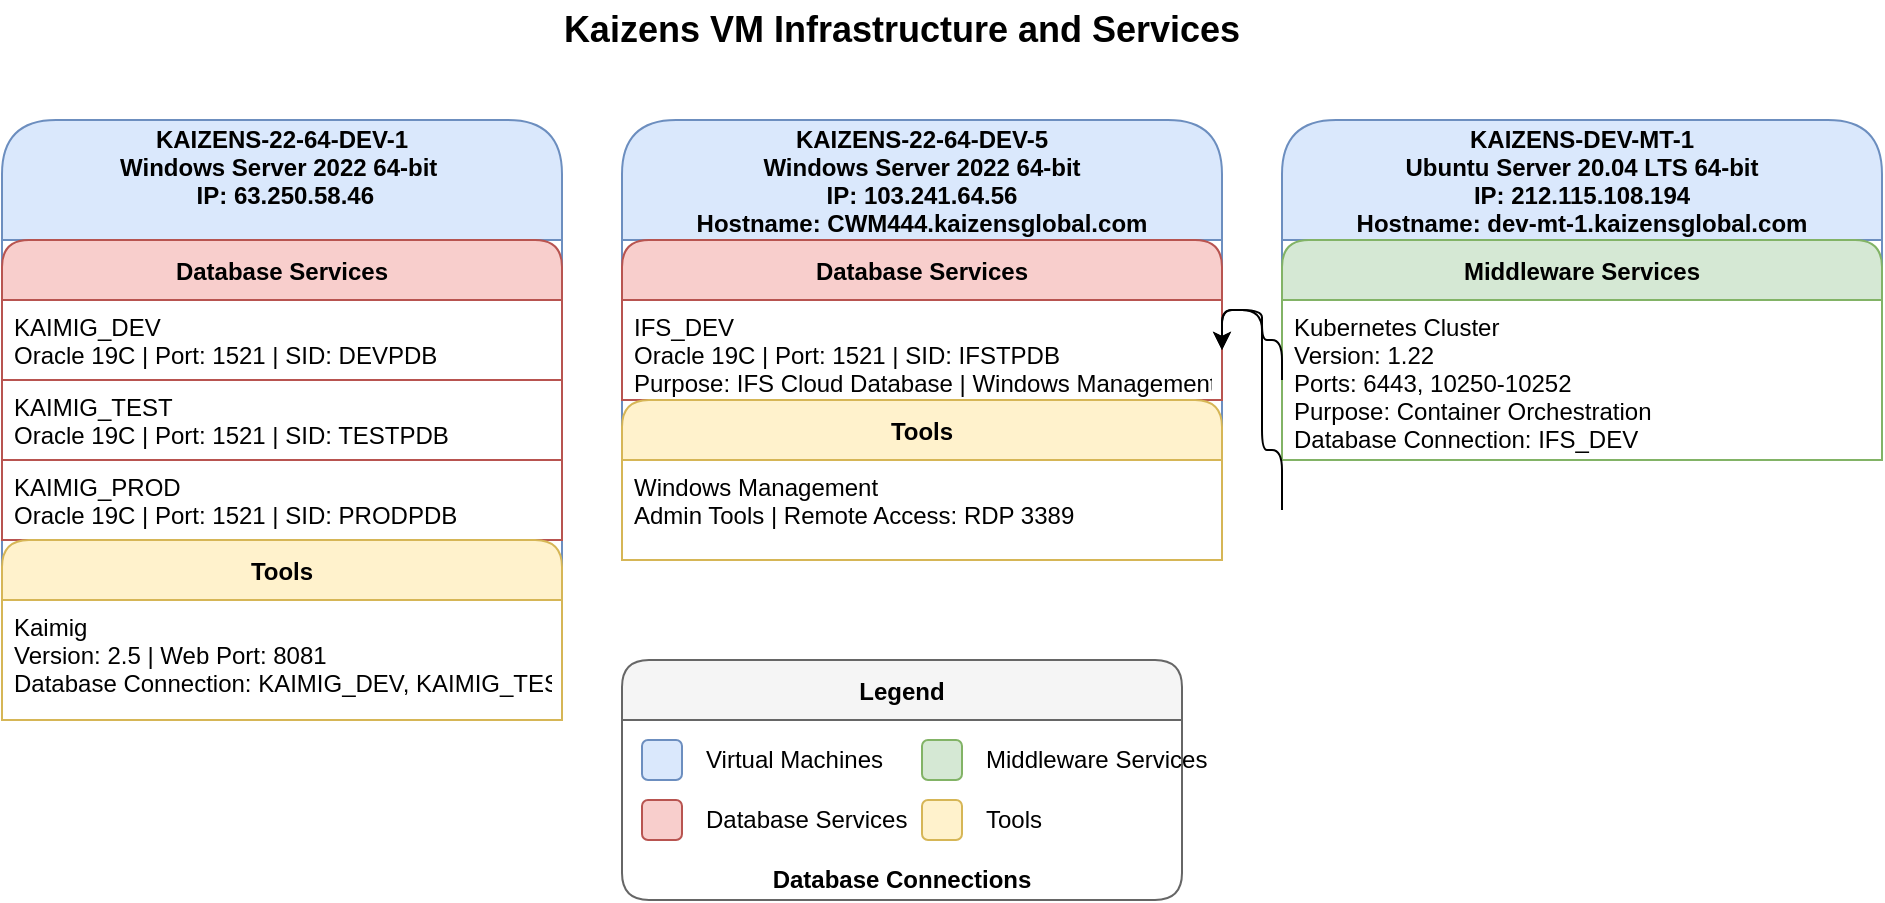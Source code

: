 <mxfile version="26.2.12">
  <diagram name="VM Infrastructure" id="8oN0qPMcyhiYN6_o2w6N">
    <mxGraphModel dx="1027" dy="389" grid="1" gridSize="10" guides="1" tooltips="1" connect="1" arrows="1" fold="1" page="1" pageScale="1" pageWidth="850" pageHeight="1100" math="0" shadow="0">
      <root>
        <mxCell id="0" />
        <mxCell id="1" parent="0" />
        <mxCell id="b59qAqlhpFBf0_vZaXXu-46" value="Kaizens VM Infrastructure and Services" style="text;html=1;strokeColor=none;fillColor=none;align=center;verticalAlign=middle;whiteSpace=wrap;rounded=0;fontSize=18;fontStyle=1" vertex="1" parent="1">
          <mxGeometry x="250" y="20" width="600" height="30" as="geometry" />
        </mxCell>
        <mxCell id="b59qAqlhpFBf0_vZaXXu-47" value="KAIZENS-22-64-DEV-1&#xa;Windows Server 2022 64-bit &#xa; IP: 63.250.58.46&#xa;" style="swimlane;fontStyle=1;childLayout=stackLayout;horizontal=1;startSize=60;horizontalStack=0;resizeParent=1;resizeParentMax=0;resizeLast=0;collapsible=1;marginBottom=0;fillColor=#dae8fc;strokeColor=#6c8ebf;rounded=1;" vertex="1" parent="1">
          <mxGeometry x="100" y="80" width="280" height="300" as="geometry" />
        </mxCell>
        <mxCell id="b59qAqlhpFBf0_vZaXXu-48" value="Database Services" style="swimlane;fontStyle=1;childLayout=stackLayout;horizontal=1;startSize=30;horizontalStack=0;resizeParent=1;resizeParentMax=0;resizeLast=0;collapsible=1;marginBottom=0;fillColor=#f8cecc;strokeColor=#b85450;rounded=1;" vertex="1" parent="b59qAqlhpFBf0_vZaXXu-47">
          <mxGeometry y="60" width="280" height="150" as="geometry" />
        </mxCell>
        <mxCell id="b59qAqlhpFBf0_vZaXXu-49" value="KAIMIG_DEV&#xa;Oracle 19C | Port: 1521 | SID: DEVPDB    " style="text;strokeColor=#b85450;fillColor=#ffffff;align=left;verticalAlign=top;spacingLeft=4;spacingRight=4;overflow=hidden;rotatable=0;points=[[0,0.5],[1,0.5]];portConstraint=eastwest;" vertex="1" parent="b59qAqlhpFBf0_vZaXXu-48">
          <mxGeometry y="30" width="280" height="40" as="geometry" />
        </mxCell>
        <mxCell id="b59qAqlhpFBf0_vZaXXu-50" value="KAIMIG_TEST&#xa;Oracle 19C | Port: 1521 | SID: TESTPDB" style="text;strokeColor=#b85450;fillColor=#ffffff;align=left;verticalAlign=top;spacingLeft=4;spacingRight=4;overflow=hidden;rotatable=0;points=[[0,0.5],[1,0.5]];portConstraint=eastwest;" vertex="1" parent="b59qAqlhpFBf0_vZaXXu-48">
          <mxGeometry y="70" width="280" height="40" as="geometry" />
        </mxCell>
        <mxCell id="b59qAqlhpFBf0_vZaXXu-112" value="KAIMIG_PROD&#xa;Oracle 19C | Port: 1521 | SID: PRODPDB" style="text;strokeColor=#b85450;fillColor=#ffffff;align=left;verticalAlign=top;spacingLeft=4;spacingRight=4;overflow=hidden;rotatable=0;points=[[0,0.5],[1,0.5]];portConstraint=eastwest;" vertex="1" parent="b59qAqlhpFBf0_vZaXXu-48">
          <mxGeometry y="110" width="280" height="40" as="geometry" />
        </mxCell>
        <mxCell id="b59qAqlhpFBf0_vZaXXu-51" value="Tools" style="swimlane;fontStyle=1;childLayout=stackLayout;horizontal=1;startSize=30;horizontalStack=0;resizeParent=1;resizeParentMax=0;resizeLast=0;collapsible=1;marginBottom=0;fillColor=#fff2cc;strokeColor=#d6b656;rounded=1;" vertex="1" parent="b59qAqlhpFBf0_vZaXXu-47">
          <mxGeometry y="210" width="280" height="90" as="geometry" />
        </mxCell>
        <mxCell id="b59qAqlhpFBf0_vZaXXu-52" value="Kaimig&#xa;Version: 2.5 | Web Port: 8081&#xa;Database Connection: KAIMIG_DEV, KAIMIG_TEST" style="text;strokeColor=#d6b656;fillColor=#ffffff;align=left;verticalAlign=top;spacingLeft=4;spacingRight=4;overflow=hidden;rotatable=0;points=[[0,0.5],[1,0.5]];portConstraint=eastwest;" vertex="1" parent="b59qAqlhpFBf0_vZaXXu-51">
          <mxGeometry y="30" width="280" height="60" as="geometry" />
        </mxCell>
        <mxCell id="b59qAqlhpFBf0_vZaXXu-53" value="KAIZENS-22-64-DEV-5&#xa;Windows Server 2022 64-bit&#xa;IP: 103.241.64.56&#xa;Hostname: CWM444.kaizensglobal.com" style="swimlane;fontStyle=1;childLayout=stackLayout;horizontal=1;startSize=60;horizontalStack=0;resizeParent=1;resizeParentMax=0;resizeLast=0;collapsible=1;marginBottom=0;fillColor=#dae8fc;strokeColor=#6c8ebf;rounded=1;" vertex="1" parent="1">
          <mxGeometry x="410" y="80" width="300" height="220" as="geometry" />
        </mxCell>
        <mxCell id="b59qAqlhpFBf0_vZaXXu-54" value="Database Services" style="swimlane;fontStyle=1;childLayout=stackLayout;horizontal=1;startSize=30;horizontalStack=0;resizeParent=1;resizeParentMax=0;resizeLast=0;collapsible=1;marginBottom=0;fillColor=#f8cecc;strokeColor=#b85450;rounded=1;" vertex="1" parent="b59qAqlhpFBf0_vZaXXu-53">
          <mxGeometry y="60" width="300" height="80" as="geometry" />
        </mxCell>
        <mxCell id="b59qAqlhpFBf0_vZaXXu-55" value="IFS_DEV&#xa;Oracle 19C | Port: 1521 | SID: IFSTPDB&#xa;Purpose: IFS Cloud Database | Windows Management Server" style="text;strokeColor=#b85450;fillColor=#ffffff;align=left;verticalAlign=top;spacingLeft=4;spacingRight=4;overflow=hidden;rotatable=0;points=[[0,0.5],[1,0.5]];portConstraint=eastwest;" vertex="1" parent="b59qAqlhpFBf0_vZaXXu-54">
          <mxGeometry y="30" width="300" height="50" as="geometry" />
        </mxCell>
        <mxCell id="b59qAqlhpFBf0_vZaXXu-56" value="Tools" style="swimlane;fontStyle=1;childLayout=stackLayout;horizontal=1;startSize=30;horizontalStack=0;resizeParent=1;resizeParentMax=0;resizeLast=0;collapsible=1;marginBottom=0;fillColor=#fff2cc;strokeColor=#d6b656;rounded=1;" vertex="1" parent="b59qAqlhpFBf0_vZaXXu-53">
          <mxGeometry y="140" width="300" height="80" as="geometry" />
        </mxCell>
        <mxCell id="b59qAqlhpFBf0_vZaXXu-58" value="Windows Management&#xa;Admin Tools | Remote Access: RDP 3389" style="text;strokeColor=#d6b656;fillColor=#ffffff;align=left;verticalAlign=top;spacingLeft=4;spacingRight=4;overflow=hidden;rotatable=0;points=[[0,0.5],[1,0.5]];portConstraint=eastwest;" vertex="1" parent="b59qAqlhpFBf0_vZaXXu-56">
          <mxGeometry y="30" width="300" height="50" as="geometry" />
        </mxCell>
        <mxCell id="b59qAqlhpFBf0_vZaXXu-59" value="KAIZENS-DEV-MT-1&#xa;Ubuntu Server 20.04 LTS 64-bit&#xa;IP: 212.115.108.194&#xa;Hostname: dev-mt-1.kaizensglobal.com" style="swimlane;fontStyle=1;childLayout=stackLayout;horizontal=1;startSize=60;horizontalStack=0;resizeParent=1;resizeParentMax=0;resizeLast=0;collapsible=1;marginBottom=0;fillColor=#dae8fc;strokeColor=#6c8ebf;rounded=1;" vertex="1" parent="1">
          <mxGeometry x="740" y="80" width="300" height="170" as="geometry" />
        </mxCell>
        <mxCell id="b59qAqlhpFBf0_vZaXXu-60" value="Middleware Services" style="swimlane;fontStyle=1;childLayout=stackLayout;horizontal=1;startSize=30;horizontalStack=0;resizeParent=1;resizeParentMax=0;resizeLast=0;collapsible=1;marginBottom=0;fillColor=#d5e8d4;strokeColor=#82b366;rounded=1;" vertex="1" parent="b59qAqlhpFBf0_vZaXXu-59">
          <mxGeometry y="60" width="300" height="110" as="geometry" />
        </mxCell>
        <mxCell id="b59qAqlhpFBf0_vZaXXu-61" value="Kubernetes Cluster&#xa;Version: 1.22&#xa;Ports: 6443, 10250-10252&#xa;Purpose: Container Orchestration&#xa;Database Connection: IFS_DEV" style="text;strokeColor=#82b366;fillColor=#ffffff;align=left;verticalAlign=top;spacingLeft=4;spacingRight=4;overflow=hidden;rotatable=0;points=[[0,0.5],[1,0.5]];portConstraint=eastwest;" vertex="1" parent="b59qAqlhpFBf0_vZaXXu-60">
          <mxGeometry y="30" width="300" height="80" as="geometry" />
        </mxCell>
        <mxCell id="b59qAqlhpFBf0_vZaXXu-64" value="" style="endArrow=classic;html=1;exitX=0;exitY=0.5;exitDx=0;exitDy=0;entryX=1;entryY=0.5;entryDx=0;entryDy=0;edgeStyle=orthogonalEdgeStyle;rounded=1;" edge="1" parent="1" source="b59qAqlhpFBf0_vZaXXu-61" target="b59qAqlhpFBf0_vZaXXu-55">
          <mxGeometry width="50" height="50" relative="1" as="geometry">
            <mxPoint x="500" y="410" as="sourcePoint" />
            <mxPoint x="550" y="360" as="targetPoint" />
            <Array as="points">
              <mxPoint x="730" y="190" />
              <mxPoint x="730" y="175" />
            </Array>
          </mxGeometry>
        </mxCell>
        <mxCell id="b59qAqlhpFBf0_vZaXXu-65" value="" style="endArrow=classic;html=1;exitX=0;exitY=0.5;exitDx=0;exitDy=0;entryX=1;entryY=0.5;entryDx=0;entryDy=0;edgeStyle=orthogonalEdgeStyle;rounded=1;" edge="1" parent="1" target="b59qAqlhpFBf0_vZaXXu-55">
          <mxGeometry width="50" height="50" relative="1" as="geometry">
            <mxPoint x="740" y="275" as="sourcePoint" />
            <mxPoint x="550" y="360" as="targetPoint" />
            <Array as="points">
              <mxPoint x="730" y="245" />
              <mxPoint x="730" y="175" />
            </Array>
          </mxGeometry>
        </mxCell>
        <mxCell id="b59qAqlhpFBf0_vZaXXu-66" value="Legend" style="swimlane;fontStyle=1;childLayout=stackLayout;horizontal=1;startSize=30;horizontalStack=0;resizeParent=1;resizeParentMax=0;resizeLast=0;collapsible=1;marginBottom=0;fillColor=#f5f5f5;strokeColor=#666666;rounded=1;" vertex="1" parent="1">
          <mxGeometry x="410" y="350" width="280" height="120" as="geometry" />
        </mxCell>
        <mxCell id="b59qAqlhpFBf0_vZaXXu-67" value="" style="group" vertex="1" connectable="0" parent="b59qAqlhpFBf0_vZaXXu-66">
          <mxGeometry y="30" width="280" height="90" as="geometry" />
        </mxCell>
        <mxCell id="b59qAqlhpFBf0_vZaXXu-68" value="" style="rounded=1;whiteSpace=wrap;html=1;fillColor=#dae8fc;strokeColor=#6c8ebf;" vertex="1" parent="b59qAqlhpFBf0_vZaXXu-67">
          <mxGeometry x="10" y="10" width="20" height="20" as="geometry" />
        </mxCell>
        <mxCell id="b59qAqlhpFBf0_vZaXXu-69" value="Virtual Machines" style="text;html=1;strokeColor=none;fillColor=none;align=left;verticalAlign=middle;whiteSpace=wrap;rounded=0;" vertex="1" parent="b59qAqlhpFBf0_vZaXXu-67">
          <mxGeometry x="40" y="10" width="100" height="20" as="geometry" />
        </mxCell>
        <mxCell id="b59qAqlhpFBf0_vZaXXu-70" value="" style="rounded=1;whiteSpace=wrap;html=1;fillColor=#f8cecc;strokeColor=#b85450;" vertex="1" parent="b59qAqlhpFBf0_vZaXXu-67">
          <mxGeometry x="10" y="40" width="20" height="20" as="geometry" />
        </mxCell>
        <mxCell id="b59qAqlhpFBf0_vZaXXu-71" value="Database Services" style="text;html=1;strokeColor=none;fillColor=none;align=left;verticalAlign=middle;whiteSpace=wrap;rounded=0;" vertex="1" parent="b59qAqlhpFBf0_vZaXXu-67">
          <mxGeometry x="40" y="40" width="110" height="20" as="geometry" />
        </mxCell>
        <mxCell id="b59qAqlhpFBf0_vZaXXu-72" value="" style="rounded=1;whiteSpace=wrap;html=1;fillColor=#d5e8d4;strokeColor=#82b366;" vertex="1" parent="b59qAqlhpFBf0_vZaXXu-67">
          <mxGeometry x="150" y="10" width="20" height="20" as="geometry" />
        </mxCell>
        <mxCell id="b59qAqlhpFBf0_vZaXXu-73" value="Middleware Services" style="text;html=1;strokeColor=none;fillColor=none;align=left;verticalAlign=middle;whiteSpace=wrap;rounded=0;" vertex="1" parent="b59qAqlhpFBf0_vZaXXu-67">
          <mxGeometry x="180" y="10" width="120" height="20" as="geometry" />
        </mxCell>
        <mxCell id="b59qAqlhpFBf0_vZaXXu-74" value="" style="rounded=1;whiteSpace=wrap;html=1;fillColor=#fff2cc;strokeColor=#d6b656;" vertex="1" parent="b59qAqlhpFBf0_vZaXXu-67">
          <mxGeometry x="150" y="40" width="20" height="20" as="geometry" />
        </mxCell>
        <mxCell id="b59qAqlhpFBf0_vZaXXu-75" value="Tools" style="text;html=1;strokeColor=none;fillColor=none;align=left;verticalAlign=middle;whiteSpace=wrap;rounded=0;" vertex="1" parent="b59qAqlhpFBf0_vZaXXu-67">
          <mxGeometry x="180" y="40" width="40" height="20" as="geometry" />
        </mxCell>
        <mxCell id="b59qAqlhpFBf0_vZaXXu-76" value="Database Connections" style="text;html=1;strokeColor=none;fillColor=none;align=center;verticalAlign=middle;whiteSpace=wrap;rounded=0;fontStyle=1" vertex="1" parent="b59qAqlhpFBf0_vZaXXu-67">
          <mxGeometry x="70" y="70" width="140" height="20" as="geometry" />
        </mxCell>
      </root>
    </mxGraphModel>
  </diagram>
</mxfile>

